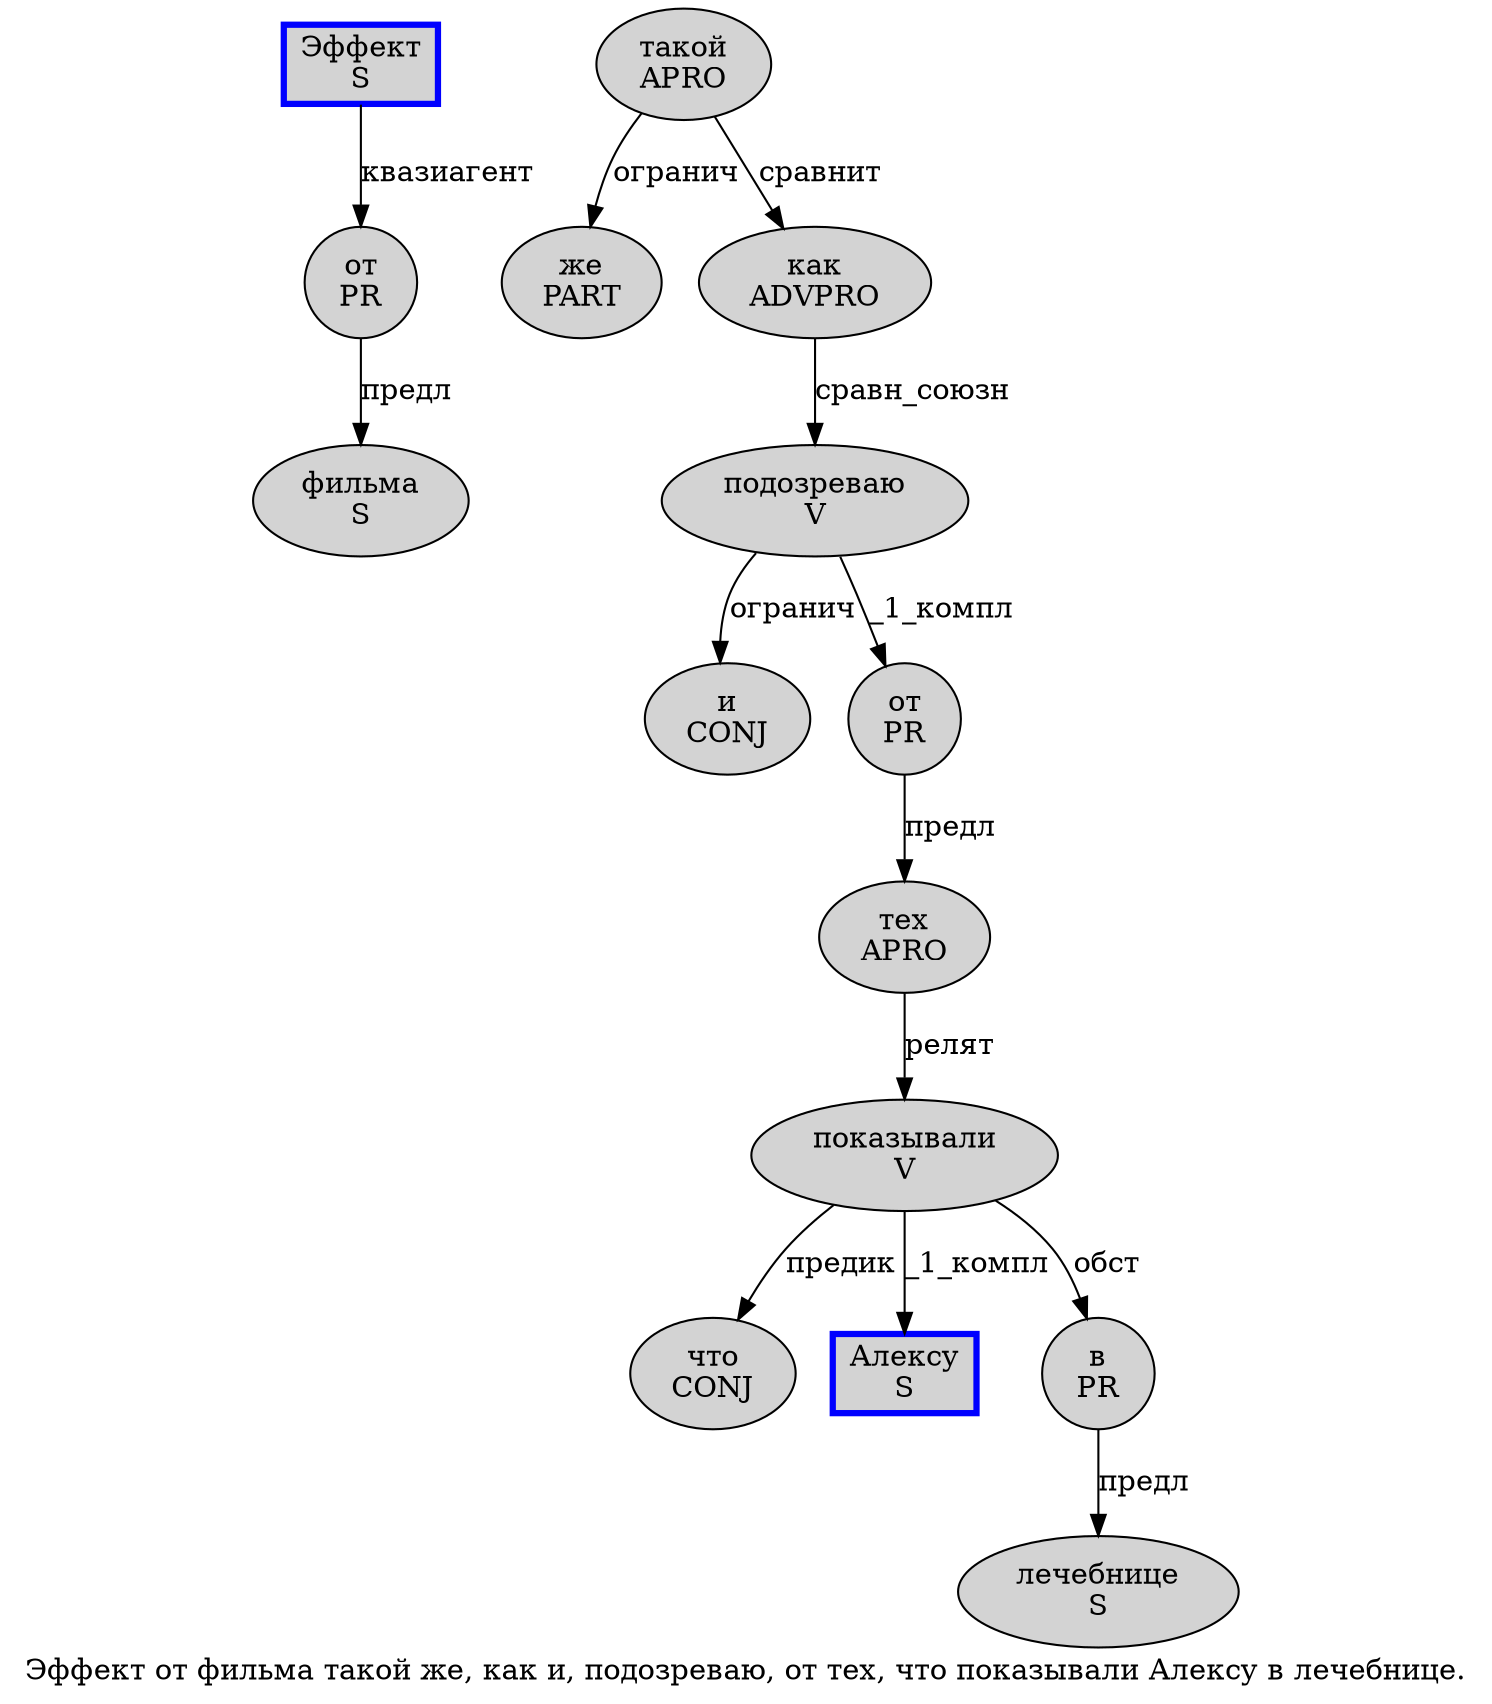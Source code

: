 digraph SENTENCE_4002 {
	graph [label="Эффект от фильма такой же, как и, подозреваю, от тех, что показывали Алексу в лечебнице."]
	node [style=filled]
		0 [label="Эффект
S" color=blue fillcolor=lightgray penwidth=3 shape=box]
		1 [label="от
PR" color="" fillcolor=lightgray penwidth=1 shape=ellipse]
		2 [label="фильма
S" color="" fillcolor=lightgray penwidth=1 shape=ellipse]
		3 [label="такой
APRO" color="" fillcolor=lightgray penwidth=1 shape=ellipse]
		4 [label="же
PART" color="" fillcolor=lightgray penwidth=1 shape=ellipse]
		6 [label="как
ADVPRO" color="" fillcolor=lightgray penwidth=1 shape=ellipse]
		7 [label="и
CONJ" color="" fillcolor=lightgray penwidth=1 shape=ellipse]
		9 [label="подозреваю
V" color="" fillcolor=lightgray penwidth=1 shape=ellipse]
		11 [label="от
PR" color="" fillcolor=lightgray penwidth=1 shape=ellipse]
		12 [label="тех
APRO" color="" fillcolor=lightgray penwidth=1 shape=ellipse]
		14 [label="что
CONJ" color="" fillcolor=lightgray penwidth=1 shape=ellipse]
		15 [label="показывали
V" color="" fillcolor=lightgray penwidth=1 shape=ellipse]
		16 [label="Алексу
S" color=blue fillcolor=lightgray penwidth=3 shape=box]
		17 [label="в
PR" color="" fillcolor=lightgray penwidth=1 shape=ellipse]
		18 [label="лечебнице
S" color="" fillcolor=lightgray penwidth=1 shape=ellipse]
			9 -> 7 [label="огранич"]
			9 -> 11 [label="_1_компл"]
			1 -> 2 [label="предл"]
			3 -> 4 [label="огранич"]
			3 -> 6 [label="сравнит"]
			0 -> 1 [label="квазиагент"]
			6 -> 9 [label="сравн_союзн"]
			11 -> 12 [label="предл"]
			15 -> 14 [label="предик"]
			15 -> 16 [label="_1_компл"]
			15 -> 17 [label="обст"]
			17 -> 18 [label="предл"]
			12 -> 15 [label="релят"]
}